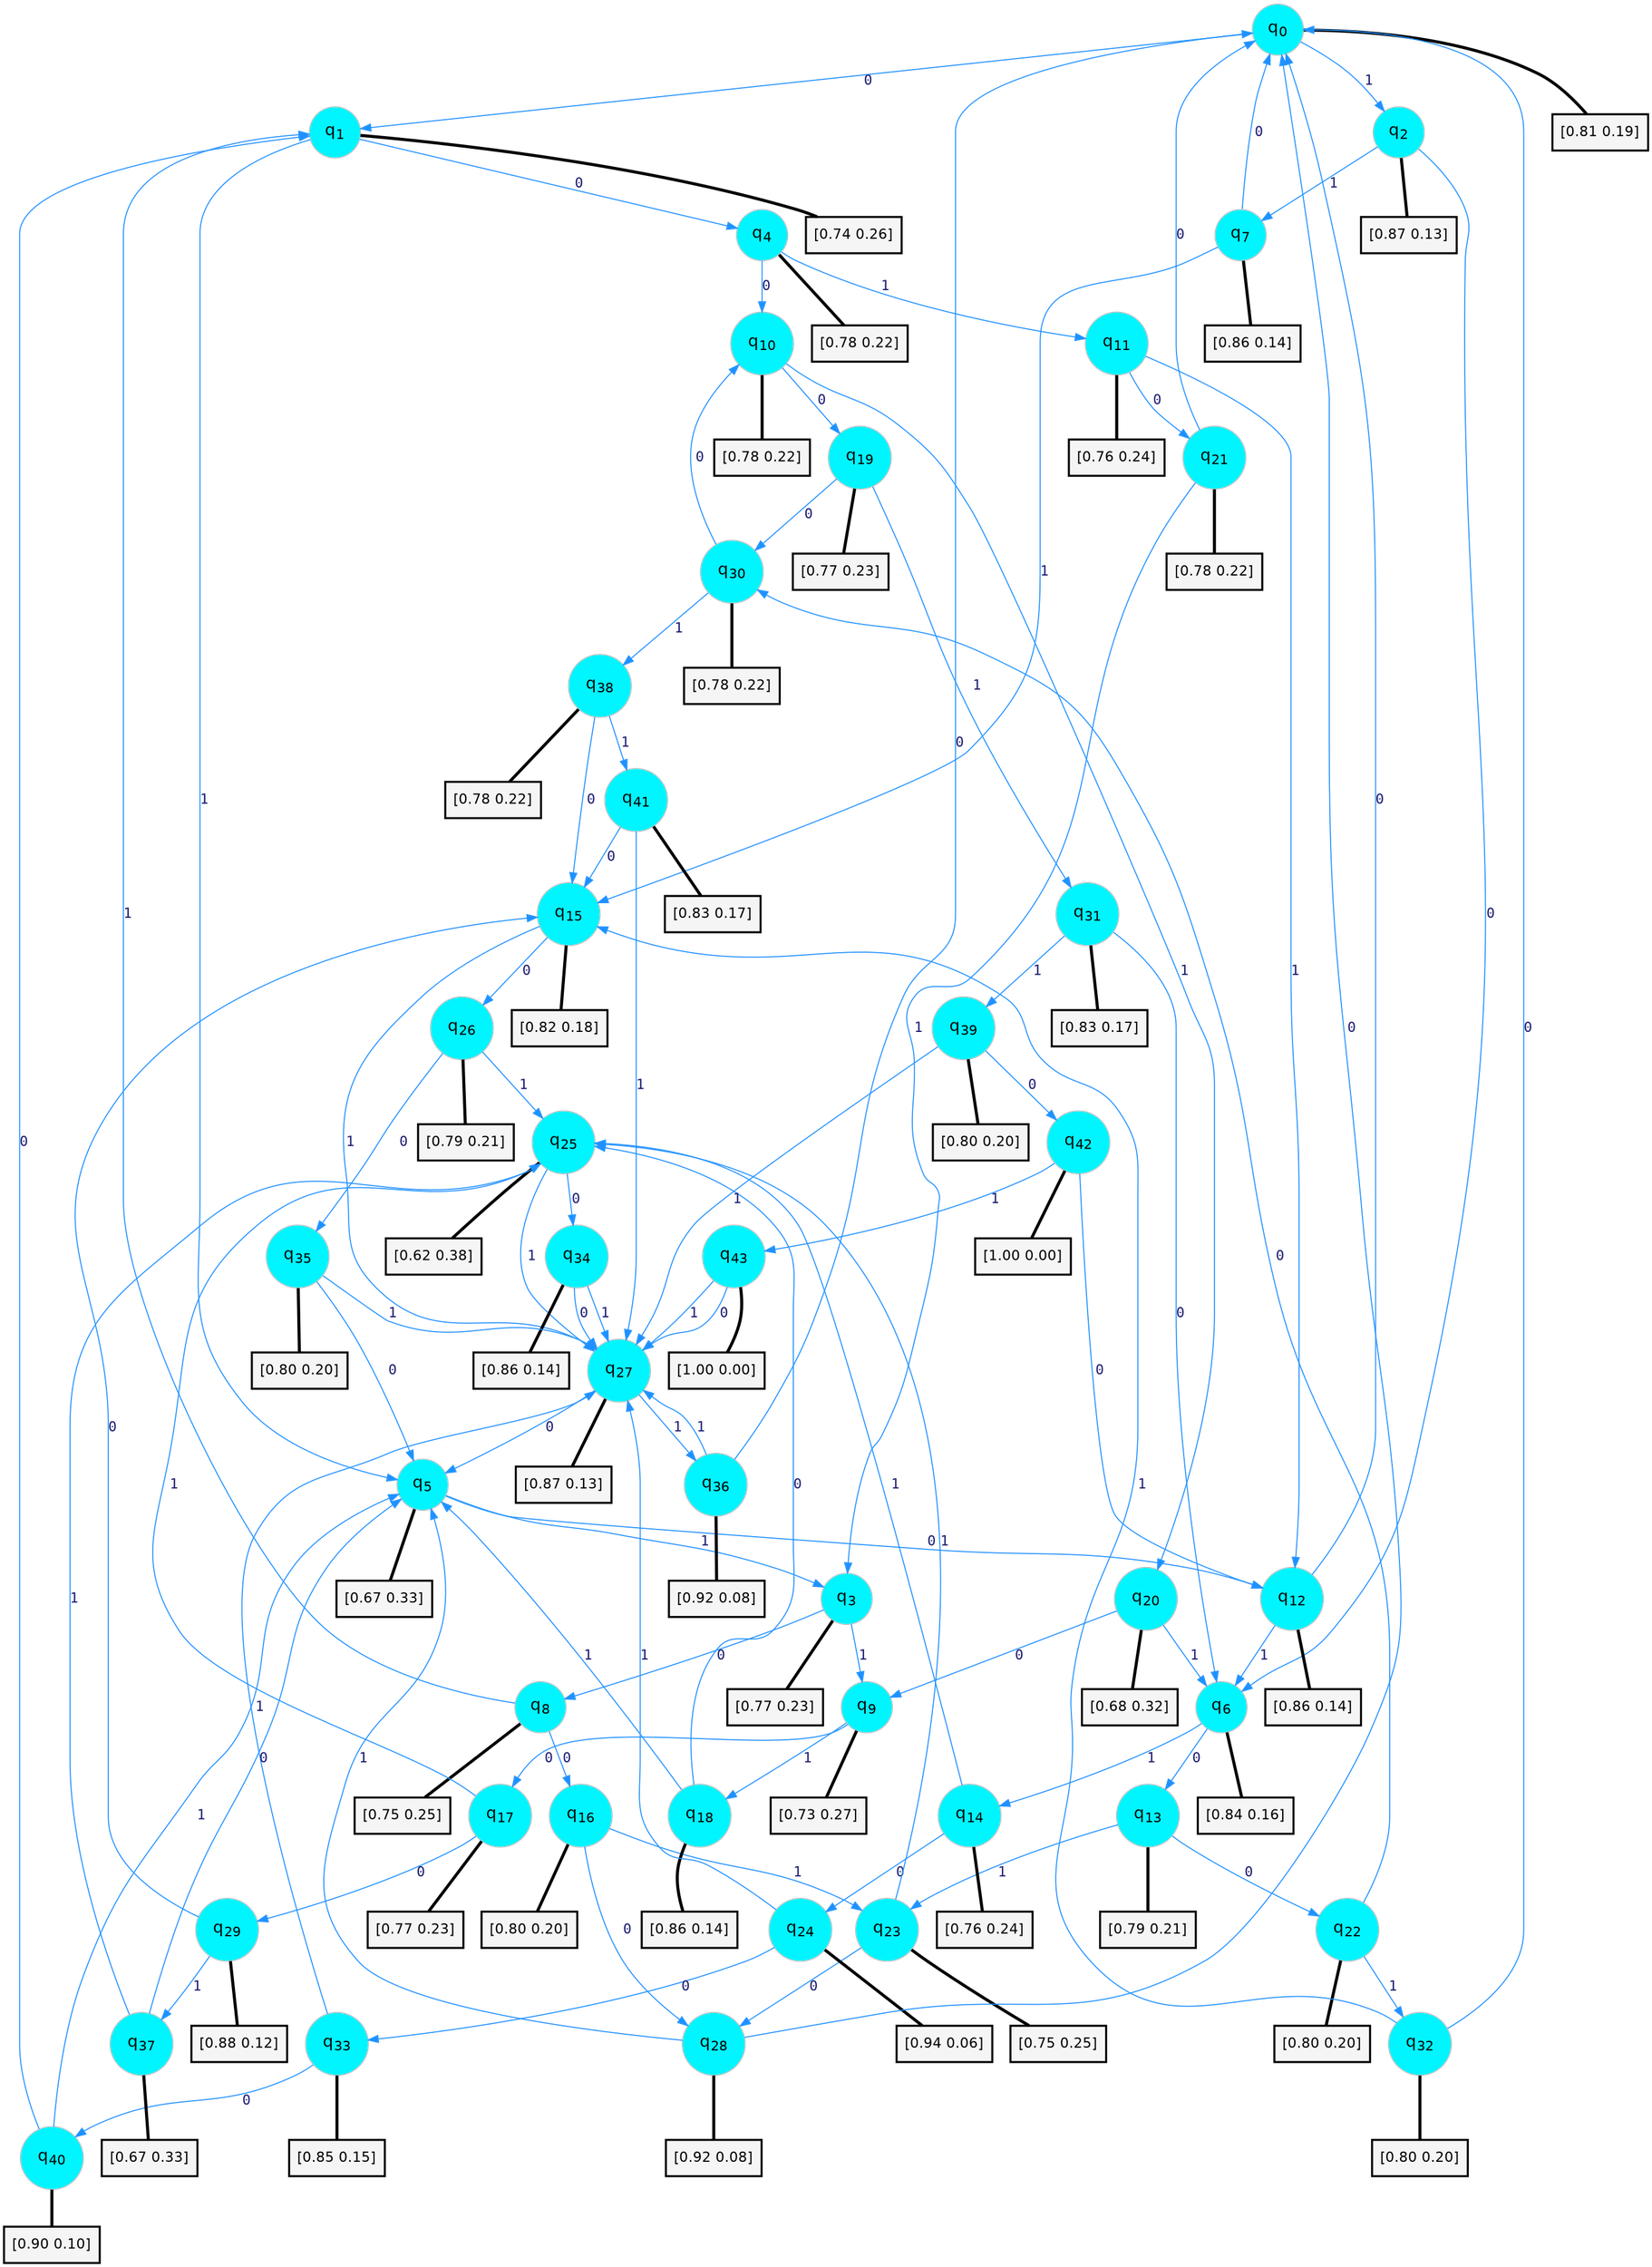 digraph G {
graph [
bgcolor=transparent, dpi=300, rankdir=TD, size="40,25"];
node [
color=gray, fillcolor=turquoise1, fontcolor=black, fontname=Helvetica, fontsize=16, fontweight=bold, shape=circle, style=filled];
edge [
arrowsize=1, color=dodgerblue1, fontcolor=midnightblue, fontname=courier, fontweight=bold, penwidth=1, style=solid, weight=20];
0[label=<q<SUB>0</SUB>>];
1[label=<q<SUB>1</SUB>>];
2[label=<q<SUB>2</SUB>>];
3[label=<q<SUB>3</SUB>>];
4[label=<q<SUB>4</SUB>>];
5[label=<q<SUB>5</SUB>>];
6[label=<q<SUB>6</SUB>>];
7[label=<q<SUB>7</SUB>>];
8[label=<q<SUB>8</SUB>>];
9[label=<q<SUB>9</SUB>>];
10[label=<q<SUB>10</SUB>>];
11[label=<q<SUB>11</SUB>>];
12[label=<q<SUB>12</SUB>>];
13[label=<q<SUB>13</SUB>>];
14[label=<q<SUB>14</SUB>>];
15[label=<q<SUB>15</SUB>>];
16[label=<q<SUB>16</SUB>>];
17[label=<q<SUB>17</SUB>>];
18[label=<q<SUB>18</SUB>>];
19[label=<q<SUB>19</SUB>>];
20[label=<q<SUB>20</SUB>>];
21[label=<q<SUB>21</SUB>>];
22[label=<q<SUB>22</SUB>>];
23[label=<q<SUB>23</SUB>>];
24[label=<q<SUB>24</SUB>>];
25[label=<q<SUB>25</SUB>>];
26[label=<q<SUB>26</SUB>>];
27[label=<q<SUB>27</SUB>>];
28[label=<q<SUB>28</SUB>>];
29[label=<q<SUB>29</SUB>>];
30[label=<q<SUB>30</SUB>>];
31[label=<q<SUB>31</SUB>>];
32[label=<q<SUB>32</SUB>>];
33[label=<q<SUB>33</SUB>>];
34[label=<q<SUB>34</SUB>>];
35[label=<q<SUB>35</SUB>>];
36[label=<q<SUB>36</SUB>>];
37[label=<q<SUB>37</SUB>>];
38[label=<q<SUB>38</SUB>>];
39[label=<q<SUB>39</SUB>>];
40[label=<q<SUB>40</SUB>>];
41[label=<q<SUB>41</SUB>>];
42[label=<q<SUB>42</SUB>>];
43[label=<q<SUB>43</SUB>>];
44[label="[0.81 0.19]", shape=box,fontcolor=black, fontname=Helvetica, fontsize=14, penwidth=2, fillcolor=whitesmoke,color=black];
45[label="[0.74 0.26]", shape=box,fontcolor=black, fontname=Helvetica, fontsize=14, penwidth=2, fillcolor=whitesmoke,color=black];
46[label="[0.87 0.13]", shape=box,fontcolor=black, fontname=Helvetica, fontsize=14, penwidth=2, fillcolor=whitesmoke,color=black];
47[label="[0.77 0.23]", shape=box,fontcolor=black, fontname=Helvetica, fontsize=14, penwidth=2, fillcolor=whitesmoke,color=black];
48[label="[0.78 0.22]", shape=box,fontcolor=black, fontname=Helvetica, fontsize=14, penwidth=2, fillcolor=whitesmoke,color=black];
49[label="[0.67 0.33]", shape=box,fontcolor=black, fontname=Helvetica, fontsize=14, penwidth=2, fillcolor=whitesmoke,color=black];
50[label="[0.84 0.16]", shape=box,fontcolor=black, fontname=Helvetica, fontsize=14, penwidth=2, fillcolor=whitesmoke,color=black];
51[label="[0.86 0.14]", shape=box,fontcolor=black, fontname=Helvetica, fontsize=14, penwidth=2, fillcolor=whitesmoke,color=black];
52[label="[0.75 0.25]", shape=box,fontcolor=black, fontname=Helvetica, fontsize=14, penwidth=2, fillcolor=whitesmoke,color=black];
53[label="[0.73 0.27]", shape=box,fontcolor=black, fontname=Helvetica, fontsize=14, penwidth=2, fillcolor=whitesmoke,color=black];
54[label="[0.78 0.22]", shape=box,fontcolor=black, fontname=Helvetica, fontsize=14, penwidth=2, fillcolor=whitesmoke,color=black];
55[label="[0.76 0.24]", shape=box,fontcolor=black, fontname=Helvetica, fontsize=14, penwidth=2, fillcolor=whitesmoke,color=black];
56[label="[0.86 0.14]", shape=box,fontcolor=black, fontname=Helvetica, fontsize=14, penwidth=2, fillcolor=whitesmoke,color=black];
57[label="[0.79 0.21]", shape=box,fontcolor=black, fontname=Helvetica, fontsize=14, penwidth=2, fillcolor=whitesmoke,color=black];
58[label="[0.76 0.24]", shape=box,fontcolor=black, fontname=Helvetica, fontsize=14, penwidth=2, fillcolor=whitesmoke,color=black];
59[label="[0.82 0.18]", shape=box,fontcolor=black, fontname=Helvetica, fontsize=14, penwidth=2, fillcolor=whitesmoke,color=black];
60[label="[0.80 0.20]", shape=box,fontcolor=black, fontname=Helvetica, fontsize=14, penwidth=2, fillcolor=whitesmoke,color=black];
61[label="[0.77 0.23]", shape=box,fontcolor=black, fontname=Helvetica, fontsize=14, penwidth=2, fillcolor=whitesmoke,color=black];
62[label="[0.86 0.14]", shape=box,fontcolor=black, fontname=Helvetica, fontsize=14, penwidth=2, fillcolor=whitesmoke,color=black];
63[label="[0.77 0.23]", shape=box,fontcolor=black, fontname=Helvetica, fontsize=14, penwidth=2, fillcolor=whitesmoke,color=black];
64[label="[0.68 0.32]", shape=box,fontcolor=black, fontname=Helvetica, fontsize=14, penwidth=2, fillcolor=whitesmoke,color=black];
65[label="[0.78 0.22]", shape=box,fontcolor=black, fontname=Helvetica, fontsize=14, penwidth=2, fillcolor=whitesmoke,color=black];
66[label="[0.80 0.20]", shape=box,fontcolor=black, fontname=Helvetica, fontsize=14, penwidth=2, fillcolor=whitesmoke,color=black];
67[label="[0.75 0.25]", shape=box,fontcolor=black, fontname=Helvetica, fontsize=14, penwidth=2, fillcolor=whitesmoke,color=black];
68[label="[0.94 0.06]", shape=box,fontcolor=black, fontname=Helvetica, fontsize=14, penwidth=2, fillcolor=whitesmoke,color=black];
69[label="[0.62 0.38]", shape=box,fontcolor=black, fontname=Helvetica, fontsize=14, penwidth=2, fillcolor=whitesmoke,color=black];
70[label="[0.79 0.21]", shape=box,fontcolor=black, fontname=Helvetica, fontsize=14, penwidth=2, fillcolor=whitesmoke,color=black];
71[label="[0.87 0.13]", shape=box,fontcolor=black, fontname=Helvetica, fontsize=14, penwidth=2, fillcolor=whitesmoke,color=black];
72[label="[0.92 0.08]", shape=box,fontcolor=black, fontname=Helvetica, fontsize=14, penwidth=2, fillcolor=whitesmoke,color=black];
73[label="[0.88 0.12]", shape=box,fontcolor=black, fontname=Helvetica, fontsize=14, penwidth=2, fillcolor=whitesmoke,color=black];
74[label="[0.78 0.22]", shape=box,fontcolor=black, fontname=Helvetica, fontsize=14, penwidth=2, fillcolor=whitesmoke,color=black];
75[label="[0.83 0.17]", shape=box,fontcolor=black, fontname=Helvetica, fontsize=14, penwidth=2, fillcolor=whitesmoke,color=black];
76[label="[0.80 0.20]", shape=box,fontcolor=black, fontname=Helvetica, fontsize=14, penwidth=2, fillcolor=whitesmoke,color=black];
77[label="[0.85 0.15]", shape=box,fontcolor=black, fontname=Helvetica, fontsize=14, penwidth=2, fillcolor=whitesmoke,color=black];
78[label="[0.86 0.14]", shape=box,fontcolor=black, fontname=Helvetica, fontsize=14, penwidth=2, fillcolor=whitesmoke,color=black];
79[label="[0.80 0.20]", shape=box,fontcolor=black, fontname=Helvetica, fontsize=14, penwidth=2, fillcolor=whitesmoke,color=black];
80[label="[0.92 0.08]", shape=box,fontcolor=black, fontname=Helvetica, fontsize=14, penwidth=2, fillcolor=whitesmoke,color=black];
81[label="[0.67 0.33]", shape=box,fontcolor=black, fontname=Helvetica, fontsize=14, penwidth=2, fillcolor=whitesmoke,color=black];
82[label="[0.78 0.22]", shape=box,fontcolor=black, fontname=Helvetica, fontsize=14, penwidth=2, fillcolor=whitesmoke,color=black];
83[label="[0.80 0.20]", shape=box,fontcolor=black, fontname=Helvetica, fontsize=14, penwidth=2, fillcolor=whitesmoke,color=black];
84[label="[0.90 0.10]", shape=box,fontcolor=black, fontname=Helvetica, fontsize=14, penwidth=2, fillcolor=whitesmoke,color=black];
85[label="[0.83 0.17]", shape=box,fontcolor=black, fontname=Helvetica, fontsize=14, penwidth=2, fillcolor=whitesmoke,color=black];
86[label="[1.00 0.00]", shape=box,fontcolor=black, fontname=Helvetica, fontsize=14, penwidth=2, fillcolor=whitesmoke,color=black];
87[label="[1.00 0.00]", shape=box,fontcolor=black, fontname=Helvetica, fontsize=14, penwidth=2, fillcolor=whitesmoke,color=black];
0->1 [label=0];
0->2 [label=1];
0->44 [arrowhead=none, penwidth=3,color=black];
1->4 [label=0];
1->5 [label=1];
1->45 [arrowhead=none, penwidth=3,color=black];
2->6 [label=0];
2->7 [label=1];
2->46 [arrowhead=none, penwidth=3,color=black];
3->8 [label=0];
3->9 [label=1];
3->47 [arrowhead=none, penwidth=3,color=black];
4->10 [label=0];
4->11 [label=1];
4->48 [arrowhead=none, penwidth=3,color=black];
5->12 [label=0];
5->3 [label=1];
5->49 [arrowhead=none, penwidth=3,color=black];
6->13 [label=0];
6->14 [label=1];
6->50 [arrowhead=none, penwidth=3,color=black];
7->0 [label=0];
7->15 [label=1];
7->51 [arrowhead=none, penwidth=3,color=black];
8->16 [label=0];
8->1 [label=1];
8->52 [arrowhead=none, penwidth=3,color=black];
9->17 [label=0];
9->18 [label=1];
9->53 [arrowhead=none, penwidth=3,color=black];
10->19 [label=0];
10->20 [label=1];
10->54 [arrowhead=none, penwidth=3,color=black];
11->21 [label=0];
11->12 [label=1];
11->55 [arrowhead=none, penwidth=3,color=black];
12->0 [label=0];
12->6 [label=1];
12->56 [arrowhead=none, penwidth=3,color=black];
13->22 [label=0];
13->23 [label=1];
13->57 [arrowhead=none, penwidth=3,color=black];
14->24 [label=0];
14->25 [label=1];
14->58 [arrowhead=none, penwidth=3,color=black];
15->26 [label=0];
15->27 [label=1];
15->59 [arrowhead=none, penwidth=3,color=black];
16->28 [label=0];
16->23 [label=1];
16->60 [arrowhead=none, penwidth=3,color=black];
17->29 [label=0];
17->25 [label=1];
17->61 [arrowhead=none, penwidth=3,color=black];
18->25 [label=0];
18->5 [label=1];
18->62 [arrowhead=none, penwidth=3,color=black];
19->30 [label=0];
19->31 [label=1];
19->63 [arrowhead=none, penwidth=3,color=black];
20->9 [label=0];
20->6 [label=1];
20->64 [arrowhead=none, penwidth=3,color=black];
21->0 [label=0];
21->3 [label=1];
21->65 [arrowhead=none, penwidth=3,color=black];
22->30 [label=0];
22->32 [label=1];
22->66 [arrowhead=none, penwidth=3,color=black];
23->28 [label=0];
23->25 [label=1];
23->67 [arrowhead=none, penwidth=3,color=black];
24->33 [label=0];
24->27 [label=1];
24->68 [arrowhead=none, penwidth=3,color=black];
25->34 [label=0];
25->27 [label=1];
25->69 [arrowhead=none, penwidth=3,color=black];
26->35 [label=0];
26->25 [label=1];
26->70 [arrowhead=none, penwidth=3,color=black];
27->5 [label=0];
27->36 [label=1];
27->71 [arrowhead=none, penwidth=3,color=black];
28->0 [label=0];
28->5 [label=1];
28->72 [arrowhead=none, penwidth=3,color=black];
29->15 [label=0];
29->37 [label=1];
29->73 [arrowhead=none, penwidth=3,color=black];
30->10 [label=0];
30->38 [label=1];
30->74 [arrowhead=none, penwidth=3,color=black];
31->6 [label=0];
31->39 [label=1];
31->75 [arrowhead=none, penwidth=3,color=black];
32->0 [label=0];
32->15 [label=1];
32->76 [arrowhead=none, penwidth=3,color=black];
33->40 [label=0];
33->27 [label=1];
33->77 [arrowhead=none, penwidth=3,color=black];
34->27 [label=0];
34->27 [label=1];
34->78 [arrowhead=none, penwidth=3,color=black];
35->5 [label=0];
35->27 [label=1];
35->79 [arrowhead=none, penwidth=3,color=black];
36->0 [label=0];
36->27 [label=1];
36->80 [arrowhead=none, penwidth=3,color=black];
37->5 [label=0];
37->25 [label=1];
37->81 [arrowhead=none, penwidth=3,color=black];
38->15 [label=0];
38->41 [label=1];
38->82 [arrowhead=none, penwidth=3,color=black];
39->42 [label=0];
39->27 [label=1];
39->83 [arrowhead=none, penwidth=3,color=black];
40->1 [label=0];
40->5 [label=1];
40->84 [arrowhead=none, penwidth=3,color=black];
41->15 [label=0];
41->27 [label=1];
41->85 [arrowhead=none, penwidth=3,color=black];
42->12 [label=0];
42->43 [label=1];
42->86 [arrowhead=none, penwidth=3,color=black];
43->27 [label=0];
43->27 [label=1];
43->87 [arrowhead=none, penwidth=3,color=black];
}
